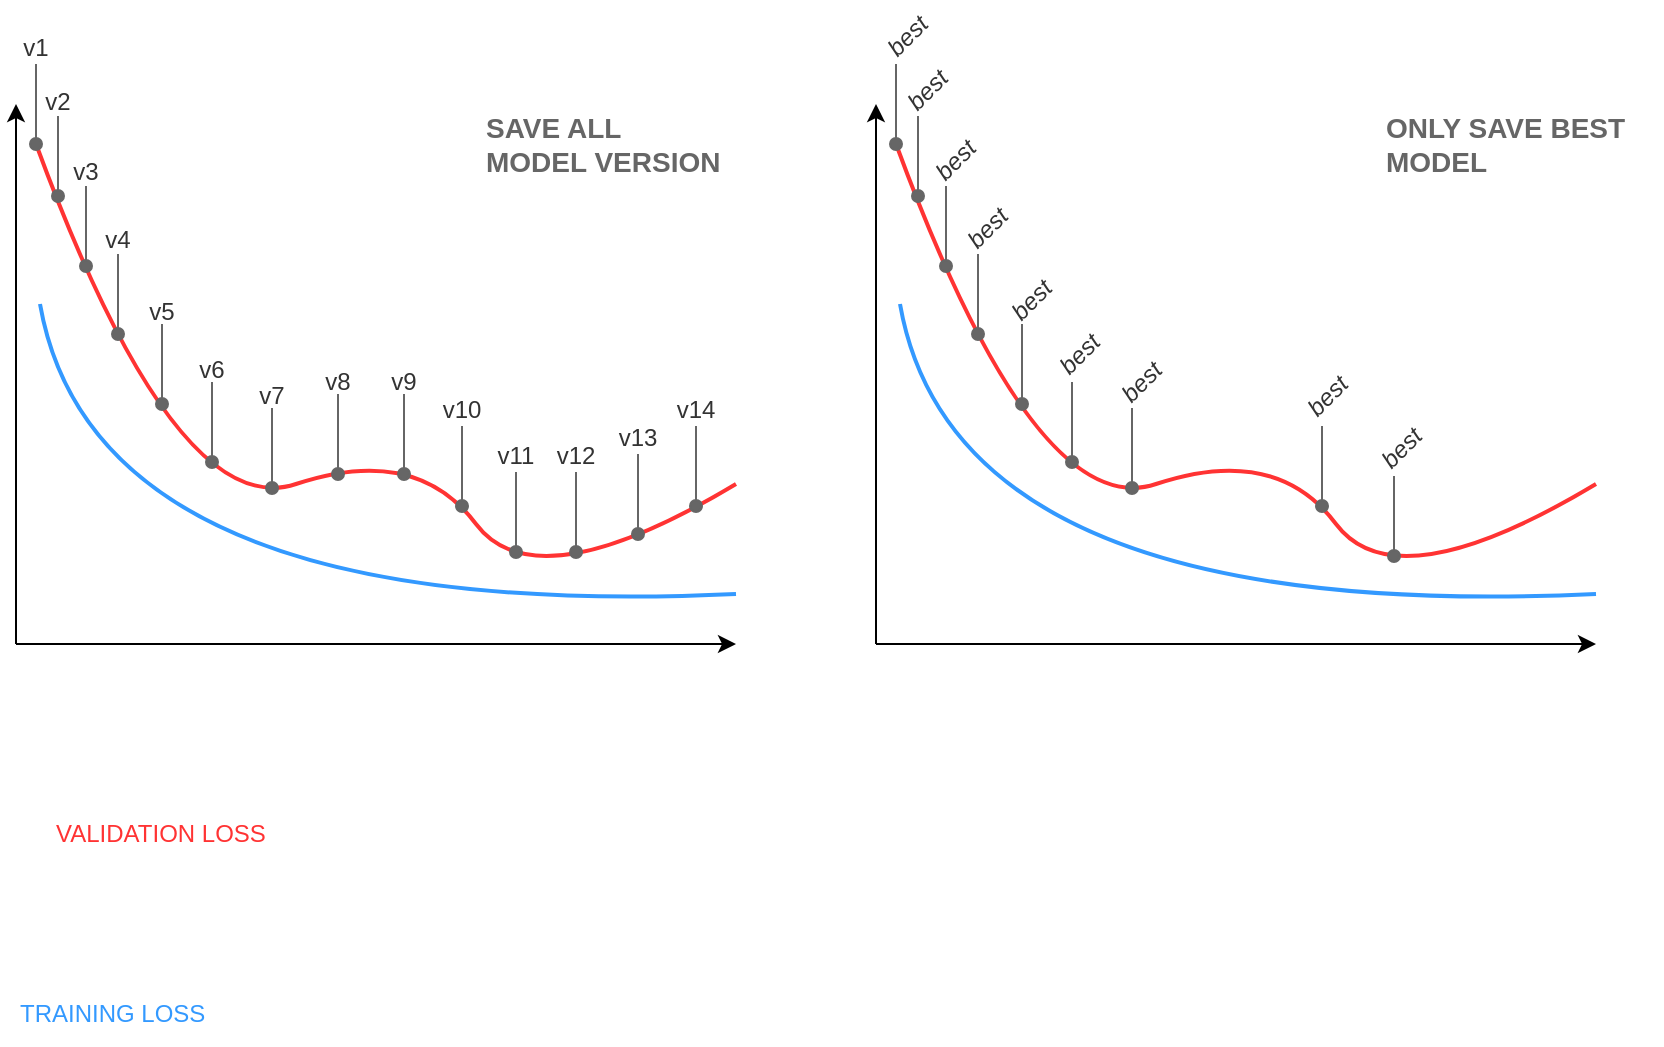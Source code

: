 <mxfile version="16.0.2" type="device"><diagram id="epEB8jS4Yk0dA_IsiB6F" name="Page-1"><mxGraphModel dx="851" dy="674" grid="1" gridSize="10" guides="1" tooltips="1" connect="1" arrows="1" fold="1" page="1" pageScale="1" pageWidth="827" pageHeight="1169" math="0" shadow="0"><root><mxCell id="0"/><mxCell id="1" parent="0"/><mxCell id="4kvBsyWeDF4eZxfcCZ4C-1" value="" style="endArrow=classic;html=1;rounded=0;" edge="1" parent="1"><mxGeometry width="50" height="50" relative="1" as="geometry"><mxPoint x="150" y="420" as="sourcePoint"/><mxPoint x="150" y="150" as="targetPoint"/></mxGeometry></mxCell><mxCell id="4kvBsyWeDF4eZxfcCZ4C-2" value="" style="endArrow=classic;html=1;rounded=0;" edge="1" parent="1"><mxGeometry width="50" height="50" relative="1" as="geometry"><mxPoint x="150" y="420" as="sourcePoint"/><mxPoint x="510" y="420" as="targetPoint"/></mxGeometry></mxCell><mxCell id="4kvBsyWeDF4eZxfcCZ4C-3" value="" style="curved=1;endArrow=none;html=1;rounded=0;endFill=0;fillColor=#dae8fc;strokeColor=#3399FF;strokeWidth=2;" edge="1" parent="1"><mxGeometry width="50" height="50" relative="1" as="geometry"><mxPoint x="162" y="250" as="sourcePoint"/><mxPoint x="510" y="395" as="targetPoint"/><Array as="points"><mxPoint x="190" y="410"/></Array></mxGeometry></mxCell><mxCell id="4kvBsyWeDF4eZxfcCZ4C-4" value="" style="curved=1;endArrow=none;html=1;rounded=0;endFill=0;fillColor=#f8cecc;strokeColor=#FF3333;strokeWidth=2;" edge="1" parent="1"><mxGeometry width="50" height="50" relative="1" as="geometry"><mxPoint x="160" y="170" as="sourcePoint"/><mxPoint x="510" y="340" as="targetPoint"/><Array as="points"><mxPoint x="230" y="360"/><mxPoint x="350" y="320"/><mxPoint x="410" y="400"/></Array></mxGeometry></mxCell><mxCell id="4kvBsyWeDF4eZxfcCZ4C-5" value="&lt;span style=&quot;font-weight: normal&quot;&gt;&lt;font face=&quot;Helvetica&quot;&gt;VALIDATION LOSS&lt;/font&gt;&lt;/span&gt;" style="text;html=1;strokeColor=none;fillColor=none;align=left;verticalAlign=middle;whiteSpace=wrap;rounded=0;fontColor=#FF3333;fontFamily=Roboto;fontSource=https%3A%2F%2Ffonts.googleapis.com%2Fcss%3Ffamily%3DRoboto;fontStyle=1" vertex="1" parent="1"><mxGeometry x="168" y="500" width="120" height="30" as="geometry"/></mxCell><mxCell id="4kvBsyWeDF4eZxfcCZ4C-6" value="&lt;span style=&quot;font-weight: normal&quot;&gt;&lt;font face=&quot;Helvetica&quot;&gt;TRAINING LOSS&lt;/font&gt;&lt;/span&gt;" style="text;html=1;strokeColor=none;fillColor=none;align=left;verticalAlign=middle;whiteSpace=wrap;rounded=0;fontColor=#3399FF;fontFamily=Roboto;fontSource=https%3A%2F%2Ffonts.googleapis.com%2Fcss%3Ffamily%3DRoboto;fontStyle=1" vertex="1" parent="1"><mxGeometry x="150" y="590" width="120" height="30" as="geometry"/></mxCell><mxCell id="4kvBsyWeDF4eZxfcCZ4C-16" value="" style="endArrow=none;html=1;rounded=0;fontColor=#333333;endFill=0;strokeColor=#666666;startArrow=oval;startFill=1;" edge="1" parent="1"><mxGeometry width="50" height="50" relative="1" as="geometry"><mxPoint x="160" y="170" as="sourcePoint"/><mxPoint x="160" y="130" as="targetPoint"/></mxGeometry></mxCell><mxCell id="4kvBsyWeDF4eZxfcCZ4C-17" value="v1" style="text;html=1;strokeColor=none;fillColor=none;align=center;verticalAlign=middle;whiteSpace=wrap;rounded=0;fontColor=#333333;" vertex="1" parent="1"><mxGeometry x="150" y="107" width="20" height="30" as="geometry"/></mxCell><mxCell id="4kvBsyWeDF4eZxfcCZ4C-20" value="v2" style="text;html=1;strokeColor=none;fillColor=none;align=center;verticalAlign=middle;whiteSpace=wrap;rounded=0;fontColor=#333333;" vertex="1" parent="1"><mxGeometry x="161" y="134" width="20" height="30" as="geometry"/></mxCell><mxCell id="4kvBsyWeDF4eZxfcCZ4C-21" value="" style="endArrow=none;html=1;rounded=0;fontColor=#333333;endFill=0;strokeColor=#666666;startArrow=oval;startFill=1;" edge="1" parent="1"><mxGeometry width="50" height="50" relative="1" as="geometry"><mxPoint x="171.0" y="196.0" as="sourcePoint"/><mxPoint x="171.0" y="156.0" as="targetPoint"/></mxGeometry></mxCell><mxCell id="4kvBsyWeDF4eZxfcCZ4C-22" value="v3" style="text;html=1;strokeColor=none;fillColor=none;align=center;verticalAlign=middle;whiteSpace=wrap;rounded=0;fontColor=#333333;" vertex="1" parent="1"><mxGeometry x="175" y="169" width="20" height="30" as="geometry"/></mxCell><mxCell id="4kvBsyWeDF4eZxfcCZ4C-23" value="" style="endArrow=none;html=1;rounded=0;fontColor=#333333;endFill=0;strokeColor=#666666;startArrow=oval;startFill=1;" edge="1" parent="1"><mxGeometry width="50" height="50" relative="1" as="geometry"><mxPoint x="185.0" y="231" as="sourcePoint"/><mxPoint x="185.0" y="191" as="targetPoint"/></mxGeometry></mxCell><mxCell id="4kvBsyWeDF4eZxfcCZ4C-24" value="v4" style="text;html=1;strokeColor=none;fillColor=none;align=center;verticalAlign=middle;whiteSpace=wrap;rounded=0;fontColor=#333333;" vertex="1" parent="1"><mxGeometry x="191" y="203" width="20" height="30" as="geometry"/></mxCell><mxCell id="4kvBsyWeDF4eZxfcCZ4C-25" value="" style="endArrow=none;html=1;rounded=0;fontColor=#333333;endFill=0;strokeColor=#666666;startArrow=oval;startFill=1;" edge="1" parent="1"><mxGeometry width="50" height="50" relative="1" as="geometry"><mxPoint x="201" y="265" as="sourcePoint"/><mxPoint x="201" y="225" as="targetPoint"/></mxGeometry></mxCell><mxCell id="4kvBsyWeDF4eZxfcCZ4C-26" value="v5" style="text;html=1;strokeColor=none;fillColor=none;align=center;verticalAlign=middle;whiteSpace=wrap;rounded=0;fontColor=#333333;" vertex="1" parent="1"><mxGeometry x="213" y="239" width="20" height="30" as="geometry"/></mxCell><mxCell id="4kvBsyWeDF4eZxfcCZ4C-27" value="" style="endArrow=none;html=1;rounded=0;fontColor=#333333;endFill=0;strokeColor=#666666;startArrow=oval;startFill=1;" edge="1" parent="1"><mxGeometry width="50" height="50" relative="1" as="geometry"><mxPoint x="223" y="300" as="sourcePoint"/><mxPoint x="223" y="260.0" as="targetPoint"/></mxGeometry></mxCell><mxCell id="4kvBsyWeDF4eZxfcCZ4C-29" value="v6" style="text;html=1;strokeColor=none;fillColor=none;align=center;verticalAlign=middle;whiteSpace=wrap;rounded=0;fontColor=#333333;" vertex="1" parent="1"><mxGeometry x="238" y="268" width="20" height="30" as="geometry"/></mxCell><mxCell id="4kvBsyWeDF4eZxfcCZ4C-30" value="" style="endArrow=none;html=1;rounded=0;fontColor=#333333;endFill=0;strokeColor=#666666;startArrow=oval;startFill=1;" edge="1" parent="1"><mxGeometry width="50" height="50" relative="1" as="geometry"><mxPoint x="248" y="329" as="sourcePoint"/><mxPoint x="248" y="289" as="targetPoint"/></mxGeometry></mxCell><mxCell id="4kvBsyWeDF4eZxfcCZ4C-32" value="v7" style="text;html=1;strokeColor=none;fillColor=none;align=center;verticalAlign=middle;whiteSpace=wrap;rounded=0;fontColor=#333333;" vertex="1" parent="1"><mxGeometry x="268" y="281" width="20" height="30" as="geometry"/></mxCell><mxCell id="4kvBsyWeDF4eZxfcCZ4C-33" value="" style="endArrow=none;html=1;rounded=0;fontColor=#333333;endFill=0;strokeColor=#666666;startArrow=oval;startFill=1;" edge="1" parent="1"><mxGeometry width="50" height="50" relative="1" as="geometry"><mxPoint x="278" y="342" as="sourcePoint"/><mxPoint x="278" y="302" as="targetPoint"/></mxGeometry></mxCell><mxCell id="4kvBsyWeDF4eZxfcCZ4C-34" value="v8" style="text;html=1;strokeColor=none;fillColor=none;align=center;verticalAlign=middle;whiteSpace=wrap;rounded=0;fontColor=#333333;" vertex="1" parent="1"><mxGeometry x="301" y="274" width="20" height="30" as="geometry"/></mxCell><mxCell id="4kvBsyWeDF4eZxfcCZ4C-35" value="" style="endArrow=none;html=1;rounded=0;fontColor=#333333;endFill=0;strokeColor=#666666;startArrow=oval;startFill=1;" edge="1" parent="1"><mxGeometry width="50" height="50" relative="1" as="geometry"><mxPoint x="311" y="335" as="sourcePoint"/><mxPoint x="311" y="295" as="targetPoint"/></mxGeometry></mxCell><mxCell id="4kvBsyWeDF4eZxfcCZ4C-36" value="" style="endArrow=none;html=1;rounded=0;fontColor=#333333;endFill=0;strokeColor=#666666;startArrow=oval;startFill=1;" edge="1" parent="1"><mxGeometry width="50" height="50" relative="1" as="geometry"><mxPoint x="344" y="335" as="sourcePoint"/><mxPoint x="344" y="295" as="targetPoint"/></mxGeometry></mxCell><mxCell id="4kvBsyWeDF4eZxfcCZ4C-37" value="v9" style="text;html=1;strokeColor=none;fillColor=none;align=center;verticalAlign=middle;whiteSpace=wrap;rounded=0;fontColor=#333333;" vertex="1" parent="1"><mxGeometry x="334" y="274" width="20" height="30" as="geometry"/></mxCell><mxCell id="4kvBsyWeDF4eZxfcCZ4C-38" value="v10" style="text;html=1;strokeColor=none;fillColor=none;align=center;verticalAlign=middle;whiteSpace=wrap;rounded=0;fontColor=#333333;" vertex="1" parent="1"><mxGeometry x="363" y="288" width="20" height="30" as="geometry"/></mxCell><mxCell id="4kvBsyWeDF4eZxfcCZ4C-39" value="" style="endArrow=none;html=1;rounded=0;fontColor=#333333;endFill=0;strokeColor=#666666;startArrow=oval;startFill=1;" edge="1" parent="1"><mxGeometry width="50" height="50" relative="1" as="geometry"><mxPoint x="373" y="351" as="sourcePoint"/><mxPoint x="373" y="311" as="targetPoint"/></mxGeometry></mxCell><mxCell id="4kvBsyWeDF4eZxfcCZ4C-41" value="" style="endArrow=none;html=1;rounded=0;fontColor=#333333;endFill=0;strokeColor=#666666;startArrow=oval;startFill=1;" edge="1" parent="1"><mxGeometry width="50" height="50" relative="1" as="geometry"><mxPoint x="400" y="374" as="sourcePoint"/><mxPoint x="400" y="334" as="targetPoint"/></mxGeometry></mxCell><mxCell id="4kvBsyWeDF4eZxfcCZ4C-42" value="v11" style="text;html=1;strokeColor=none;fillColor=none;align=center;verticalAlign=middle;whiteSpace=wrap;rounded=0;fontColor=#333333;" vertex="1" parent="1"><mxGeometry x="390" y="311" width="20" height="30" as="geometry"/></mxCell><mxCell id="4kvBsyWeDF4eZxfcCZ4C-43" value="v12" style="text;html=1;strokeColor=none;fillColor=none;align=center;verticalAlign=middle;whiteSpace=wrap;rounded=0;fontColor=#333333;" vertex="1" parent="1"><mxGeometry x="420" y="311" width="20" height="30" as="geometry"/></mxCell><mxCell id="4kvBsyWeDF4eZxfcCZ4C-44" value="" style="endArrow=none;html=1;rounded=0;fontColor=#333333;endFill=0;strokeColor=#666666;startArrow=oval;startFill=1;" edge="1" parent="1"><mxGeometry width="50" height="50" relative="1" as="geometry"><mxPoint x="430" y="374" as="sourcePoint"/><mxPoint x="430" y="334" as="targetPoint"/></mxGeometry></mxCell><mxCell id="4kvBsyWeDF4eZxfcCZ4C-45" value="v13" style="text;html=1;strokeColor=none;fillColor=none;align=center;verticalAlign=middle;whiteSpace=wrap;rounded=0;fontColor=#333333;" vertex="1" parent="1"><mxGeometry x="451" y="302" width="20" height="30" as="geometry"/></mxCell><mxCell id="4kvBsyWeDF4eZxfcCZ4C-46" value="" style="endArrow=none;html=1;rounded=0;fontColor=#333333;endFill=0;strokeColor=#666666;startArrow=oval;startFill=1;" edge="1" parent="1"><mxGeometry width="50" height="50" relative="1" as="geometry"><mxPoint x="461" y="365" as="sourcePoint"/><mxPoint x="461" y="325" as="targetPoint"/></mxGeometry></mxCell><mxCell id="4kvBsyWeDF4eZxfcCZ4C-48" value="" style="endArrow=none;html=1;rounded=0;fontColor=#333333;endFill=0;strokeColor=#666666;startArrow=oval;startFill=1;" edge="1" parent="1"><mxGeometry width="50" height="50" relative="1" as="geometry"><mxPoint x="490" y="351" as="sourcePoint"/><mxPoint x="490" y="311" as="targetPoint"/></mxGeometry></mxCell><mxCell id="4kvBsyWeDF4eZxfcCZ4C-49" value="v14" style="text;html=1;strokeColor=none;fillColor=none;align=center;verticalAlign=middle;whiteSpace=wrap;rounded=0;fontColor=#333333;" vertex="1" parent="1"><mxGeometry x="480" y="288" width="20" height="30" as="geometry"/></mxCell><mxCell id="4kvBsyWeDF4eZxfcCZ4C-50" value="" style="endArrow=classic;html=1;rounded=0;" edge="1" parent="1"><mxGeometry width="50" height="50" relative="1" as="geometry"><mxPoint x="580.0" y="420" as="sourcePoint"/><mxPoint x="580.0" y="150.0" as="targetPoint"/></mxGeometry></mxCell><mxCell id="4kvBsyWeDF4eZxfcCZ4C-51" value="" style="endArrow=classic;html=1;rounded=0;" edge="1" parent="1"><mxGeometry width="50" height="50" relative="1" as="geometry"><mxPoint x="580.0" y="420" as="sourcePoint"/><mxPoint x="940" y="420" as="targetPoint"/></mxGeometry></mxCell><mxCell id="4kvBsyWeDF4eZxfcCZ4C-52" value="" style="curved=1;endArrow=none;html=1;rounded=0;endFill=0;fillColor=#dae8fc;strokeColor=#3399FF;strokeWidth=2;" edge="1" parent="1"><mxGeometry width="50" height="50" relative="1" as="geometry"><mxPoint x="592" y="250.0" as="sourcePoint"/><mxPoint x="940" y="395" as="targetPoint"/><Array as="points"><mxPoint x="620" y="410"/></Array></mxGeometry></mxCell><mxCell id="4kvBsyWeDF4eZxfcCZ4C-53" value="" style="curved=1;endArrow=none;html=1;rounded=0;endFill=0;fillColor=#f8cecc;strokeColor=#FF3333;strokeWidth=2;" edge="1" parent="1"><mxGeometry width="50" height="50" relative="1" as="geometry"><mxPoint x="590.0" y="170.0" as="sourcePoint"/><mxPoint x="940" y="340" as="targetPoint"/><Array as="points"><mxPoint x="660" y="360"/><mxPoint x="780" y="320"/><mxPoint x="840" y="400"/></Array></mxGeometry></mxCell><mxCell id="4kvBsyWeDF4eZxfcCZ4C-54" value="" style="endArrow=none;html=1;rounded=0;fontColor=#333333;endFill=0;strokeColor=#666666;startArrow=oval;startFill=1;" edge="1" parent="1"><mxGeometry width="50" height="50" relative="1" as="geometry"><mxPoint x="590.0" y="170.0" as="sourcePoint"/><mxPoint x="590.0" y="130.0" as="targetPoint"/></mxGeometry></mxCell><mxCell id="4kvBsyWeDF4eZxfcCZ4C-57" value="" style="endArrow=none;html=1;rounded=0;fontColor=#333333;endFill=0;strokeColor=#666666;startArrow=oval;startFill=1;" edge="1" parent="1"><mxGeometry width="50" height="50" relative="1" as="geometry"><mxPoint x="601.0" y="196" as="sourcePoint"/><mxPoint x="601.0" y="156" as="targetPoint"/></mxGeometry></mxCell><mxCell id="4kvBsyWeDF4eZxfcCZ4C-59" value="" style="endArrow=none;html=1;rounded=0;fontColor=#333333;endFill=0;strokeColor=#666666;startArrow=oval;startFill=1;" edge="1" parent="1"><mxGeometry width="50" height="50" relative="1" as="geometry"><mxPoint x="615" y="231" as="sourcePoint"/><mxPoint x="615" y="191" as="targetPoint"/></mxGeometry></mxCell><mxCell id="4kvBsyWeDF4eZxfcCZ4C-61" value="" style="endArrow=none;html=1;rounded=0;fontColor=#333333;endFill=0;strokeColor=#666666;startArrow=oval;startFill=1;" edge="1" parent="1"><mxGeometry width="50" height="50" relative="1" as="geometry"><mxPoint x="631" y="265" as="sourcePoint"/><mxPoint x="631" y="225.0" as="targetPoint"/></mxGeometry></mxCell><mxCell id="4kvBsyWeDF4eZxfcCZ4C-63" value="" style="endArrow=none;html=1;rounded=0;fontColor=#333333;endFill=0;strokeColor=#666666;startArrow=oval;startFill=1;" edge="1" parent="1"><mxGeometry width="50" height="50" relative="1" as="geometry"><mxPoint x="653" y="300" as="sourcePoint"/><mxPoint x="653" y="260" as="targetPoint"/></mxGeometry></mxCell><mxCell id="4kvBsyWeDF4eZxfcCZ4C-65" value="" style="endArrow=none;html=1;rounded=0;fontColor=#333333;endFill=0;strokeColor=#666666;startArrow=oval;startFill=1;" edge="1" parent="1"><mxGeometry width="50" height="50" relative="1" as="geometry"><mxPoint x="678" y="329" as="sourcePoint"/><mxPoint x="678" y="289" as="targetPoint"/></mxGeometry></mxCell><mxCell id="4kvBsyWeDF4eZxfcCZ4C-67" value="" style="endArrow=none;html=1;rounded=0;fontColor=#333333;endFill=0;strokeColor=#666666;startArrow=oval;startFill=1;" edge="1" parent="1"><mxGeometry width="50" height="50" relative="1" as="geometry"><mxPoint x="708" y="342" as="sourcePoint"/><mxPoint x="708" y="302" as="targetPoint"/></mxGeometry></mxCell><mxCell id="4kvBsyWeDF4eZxfcCZ4C-73" value="" style="endArrow=none;html=1;rounded=0;fontColor=#333333;endFill=0;strokeColor=#666666;startArrow=oval;startFill=1;" edge="1" parent="1"><mxGeometry width="50" height="50" relative="1" as="geometry"><mxPoint x="803" y="351" as="sourcePoint"/><mxPoint x="803" y="311" as="targetPoint"/></mxGeometry></mxCell><mxCell id="4kvBsyWeDF4eZxfcCZ4C-74" value="" style="endArrow=none;html=1;rounded=0;fontColor=#333333;endFill=0;strokeColor=#666666;startArrow=oval;startFill=1;" edge="1" parent="1"><mxGeometry width="50" height="50" relative="1" as="geometry"><mxPoint x="839" y="376" as="sourcePoint"/><mxPoint x="839" y="336" as="targetPoint"/></mxGeometry></mxCell><mxCell id="4kvBsyWeDF4eZxfcCZ4C-110" value="&lt;i&gt;best&lt;/i&gt;" style="text;html=1;strokeColor=none;fillColor=none;align=center;verticalAlign=middle;whiteSpace=wrap;rounded=0;fontColor=#333333;horizontal=0;rotation=45;" vertex="1" parent="1"><mxGeometry x="672" y="260" width="20" height="30" as="geometry"/></mxCell><mxCell id="4kvBsyWeDF4eZxfcCZ4C-111" value="&lt;i&gt;best&lt;/i&gt;" style="text;html=1;strokeColor=none;fillColor=none;align=center;verticalAlign=middle;whiteSpace=wrap;rounded=0;fontColor=#333333;horizontal=0;rotation=45;" vertex="1" parent="1"><mxGeometry x="648" y="233" width="20" height="30" as="geometry"/></mxCell><mxCell id="4kvBsyWeDF4eZxfcCZ4C-112" value="&lt;i&gt;best&lt;/i&gt;" style="text;html=1;strokeColor=none;fillColor=none;align=center;verticalAlign=middle;whiteSpace=wrap;rounded=0;fontColor=#333333;horizontal=0;rotation=45;" vertex="1" parent="1"><mxGeometry x="626" y="197" width="20" height="30" as="geometry"/></mxCell><mxCell id="4kvBsyWeDF4eZxfcCZ4C-113" value="&lt;i&gt;best&lt;/i&gt;" style="text;html=1;strokeColor=none;fillColor=none;align=center;verticalAlign=middle;whiteSpace=wrap;rounded=0;fontColor=#333333;horizontal=0;rotation=45;" vertex="1" parent="1"><mxGeometry x="610" y="163" width="20" height="30" as="geometry"/></mxCell><mxCell id="4kvBsyWeDF4eZxfcCZ4C-114" value="&lt;i&gt;best&lt;/i&gt;" style="text;html=1;strokeColor=none;fillColor=none;align=center;verticalAlign=middle;whiteSpace=wrap;rounded=0;fontColor=#333333;horizontal=0;rotation=45;" vertex="1" parent="1"><mxGeometry x="596" y="128" width="20" height="30" as="geometry"/></mxCell><mxCell id="4kvBsyWeDF4eZxfcCZ4C-115" value="&lt;i&gt;best&lt;/i&gt;" style="text;html=1;strokeColor=none;fillColor=none;align=center;verticalAlign=middle;whiteSpace=wrap;rounded=0;fontColor=#333333;horizontal=0;rotation=45;" vertex="1" parent="1"><mxGeometry x="586" y="101" width="20" height="30" as="geometry"/></mxCell><mxCell id="4kvBsyWeDF4eZxfcCZ4C-116" value="&lt;i&gt;best&lt;/i&gt;" style="text;html=1;strokeColor=none;fillColor=none;align=center;verticalAlign=middle;whiteSpace=wrap;rounded=0;fontColor=#333333;horizontal=0;rotation=45;" vertex="1" parent="1"><mxGeometry x="703" y="274" width="20" height="30" as="geometry"/></mxCell><mxCell id="4kvBsyWeDF4eZxfcCZ4C-117" value="&lt;i&gt;best&lt;/i&gt;" style="text;html=1;strokeColor=none;fillColor=none;align=center;verticalAlign=middle;whiteSpace=wrap;rounded=0;fontColor=#333333;horizontal=0;rotation=45;" vertex="1" parent="1"><mxGeometry x="796" y="281" width="20" height="30" as="geometry"/></mxCell><mxCell id="4kvBsyWeDF4eZxfcCZ4C-118" value="&lt;i&gt;best&lt;/i&gt;" style="text;html=1;strokeColor=none;fillColor=none;align=center;verticalAlign=middle;whiteSpace=wrap;rounded=0;fontColor=#333333;horizontal=0;rotation=45;" vertex="1" parent="1"><mxGeometry x="833" y="307" width="20" height="30" as="geometry"/></mxCell><mxCell id="4kvBsyWeDF4eZxfcCZ4C-120" value="&lt;b&gt;&lt;font color=&quot;#666666&quot;&gt;SAVE ALL &lt;br&gt;MODEL VERSION&lt;/font&gt;&lt;/b&gt;" style="text;html=1;align=left;verticalAlign=middle;resizable=0;points=[];autosize=1;strokeColor=none;fillColor=none;fontSize=14;fontColor=#333333;" vertex="1" parent="1"><mxGeometry x="383" y="150" width="130" height="40" as="geometry"/></mxCell><mxCell id="4kvBsyWeDF4eZxfcCZ4C-121" value="&lt;font color=&quot;#666666&quot;&gt;&lt;b&gt;ONLY SAVE BEST &lt;br&gt;MODEL&lt;/b&gt;&lt;/font&gt;" style="text;html=1;align=left;verticalAlign=middle;resizable=0;points=[];autosize=1;strokeColor=none;fillColor=none;fontSize=14;fontColor=#333333;" vertex="1" parent="1"><mxGeometry x="833" y="150" width="140" height="40" as="geometry"/></mxCell></root></mxGraphModel></diagram></mxfile>